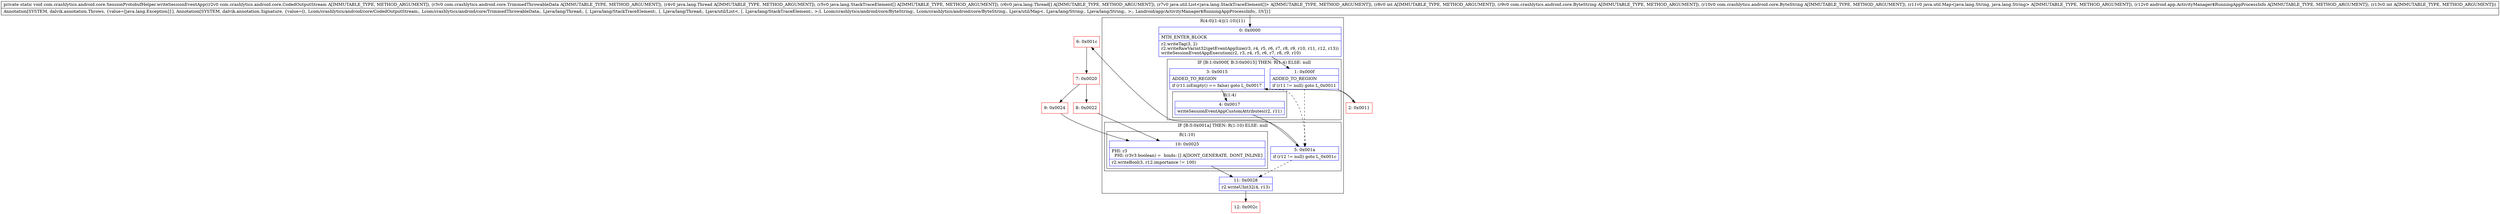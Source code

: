 digraph "CFG forcom.crashlytics.android.core.SessionProtobufHelper.writeSessionEventApp(Lcom\/crashlytics\/android\/core\/CodedOutputStream;Lcom\/crashlytics\/android\/core\/TrimmedThrowableData;Ljava\/lang\/Thread;[Ljava\/lang\/StackTraceElement;[Ljava\/lang\/Thread;Ljava\/util\/List;ILcom\/crashlytics\/android\/core\/ByteString;Lcom\/crashlytics\/android\/core\/ByteString;Ljava\/util\/Map;Landroid\/app\/ActivityManager$RunningAppProcessInfo;I)V" {
subgraph cluster_Region_985106809 {
label = "R(4:0|(1:4)|(1:10)|11)";
node [shape=record,color=blue];
Node_0 [shape=record,label="{0\:\ 0x0000|MTH_ENTER_BLOCK\l|r2.writeTag(3, 2)\lr2.writeRawVarint32(getEventAppSize(r3, r4, r5, r6, r7, r8, r9, r10, r11, r12, r13))\lwriteSessionEventAppExecution(r2, r3, r4, r5, r6, r7, r8, r9, r10)\l}"];
subgraph cluster_IfRegion_361384099 {
label = "IF [B:1:0x000f, B:3:0x0015] THEN: R(1:4) ELSE: null";
node [shape=record,color=blue];
Node_1 [shape=record,label="{1\:\ 0x000f|ADDED_TO_REGION\l|if (r11 != null) goto L_0x0011\l}"];
Node_3 [shape=record,label="{3\:\ 0x0015|ADDED_TO_REGION\l|if (r11.isEmpty() == false) goto L_0x0017\l}"];
subgraph cluster_Region_1447788812 {
label = "R(1:4)";
node [shape=record,color=blue];
Node_4 [shape=record,label="{4\:\ 0x0017|writeSessionEventAppCustomAttributes(r2, r11)\l}"];
}
}
subgraph cluster_IfRegion_682746794 {
label = "IF [B:5:0x001a] THEN: R(1:10) ELSE: null";
node [shape=record,color=blue];
Node_5 [shape=record,label="{5\:\ 0x001a|if (r12 != null) goto L_0x001c\l}"];
subgraph cluster_Region_785079172 {
label = "R(1:10)";
node [shape=record,color=blue];
Node_10 [shape=record,label="{10\:\ 0x0025|PHI: r3 \l  PHI: (r3v3 boolean) =  binds: [] A[DONT_GENERATE, DONT_INLINE]\l|r2.writeBool(3, r12.importance != 100)\l}"];
}
}
Node_11 [shape=record,label="{11\:\ 0x0028|r2.writeUInt32(4, r13)\l}"];
}
Node_2 [shape=record,color=red,label="{2\:\ 0x0011}"];
Node_6 [shape=record,color=red,label="{6\:\ 0x001c}"];
Node_7 [shape=record,color=red,label="{7\:\ 0x0020}"];
Node_8 [shape=record,color=red,label="{8\:\ 0x0022}"];
Node_9 [shape=record,color=red,label="{9\:\ 0x0024}"];
Node_12 [shape=record,color=red,label="{12\:\ 0x002c}"];
MethodNode[shape=record,label="{private static void com.crashlytics.android.core.SessionProtobufHelper.writeSessionEventApp((r2v0 com.crashlytics.android.core.CodedOutputStream A[IMMUTABLE_TYPE, METHOD_ARGUMENT]), (r3v0 com.crashlytics.android.core.TrimmedThrowableData A[IMMUTABLE_TYPE, METHOD_ARGUMENT]), (r4v0 java.lang.Thread A[IMMUTABLE_TYPE, METHOD_ARGUMENT]), (r5v0 java.lang.StackTraceElement[] A[IMMUTABLE_TYPE, METHOD_ARGUMENT]), (r6v0 java.lang.Thread[] A[IMMUTABLE_TYPE, METHOD_ARGUMENT]), (r7v0 java.util.List\<java.lang.StackTraceElement[]\> A[IMMUTABLE_TYPE, METHOD_ARGUMENT]), (r8v0 int A[IMMUTABLE_TYPE, METHOD_ARGUMENT]), (r9v0 com.crashlytics.android.core.ByteString A[IMMUTABLE_TYPE, METHOD_ARGUMENT]), (r10v0 com.crashlytics.android.core.ByteString A[IMMUTABLE_TYPE, METHOD_ARGUMENT]), (r11v0 java.util.Map\<java.lang.String, java.lang.String\> A[IMMUTABLE_TYPE, METHOD_ARGUMENT]), (r12v0 android.app.ActivityManager$RunningAppProcessInfo A[IMMUTABLE_TYPE, METHOD_ARGUMENT]), (r13v0 int A[IMMUTABLE_TYPE, METHOD_ARGUMENT]))  | Annotation[SYSTEM, dalvik.annotation.Throws, \{value=[java.lang.Exception]\}], Annotation[SYSTEM, dalvik.annotation.Signature, \{value=[(, Lcom\/crashlytics\/android\/core\/CodedOutputStream;, Lcom\/crashlytics\/android\/core\/TrimmedThrowableData;, Ljava\/lang\/Thread;, [, Ljava\/lang\/StackTraceElement;, [, Ljava\/lang\/Thread;, Ljava\/util\/List\<, [, Ljava\/lang\/StackTraceElement;, \>;I, Lcom\/crashlytics\/android\/core\/ByteString;, Lcom\/crashlytics\/android\/core\/ByteString;, Ljava\/util\/Map\<, Ljava\/lang\/String;, Ljava\/lang\/String;, \>;, Landroid\/app\/ActivityManager$RunningAppProcessInfo;, I)V]\}]\l}"];
MethodNode -> Node_0;
Node_0 -> Node_1;
Node_1 -> Node_2;
Node_1 -> Node_5[style=dashed];
Node_3 -> Node_4;
Node_3 -> Node_5[style=dashed];
Node_4 -> Node_5;
Node_5 -> Node_6;
Node_5 -> Node_11[style=dashed];
Node_10 -> Node_11;
Node_11 -> Node_12;
Node_2 -> Node_3;
Node_6 -> Node_7;
Node_7 -> Node_8;
Node_7 -> Node_9;
Node_8 -> Node_10;
Node_9 -> Node_10;
}

